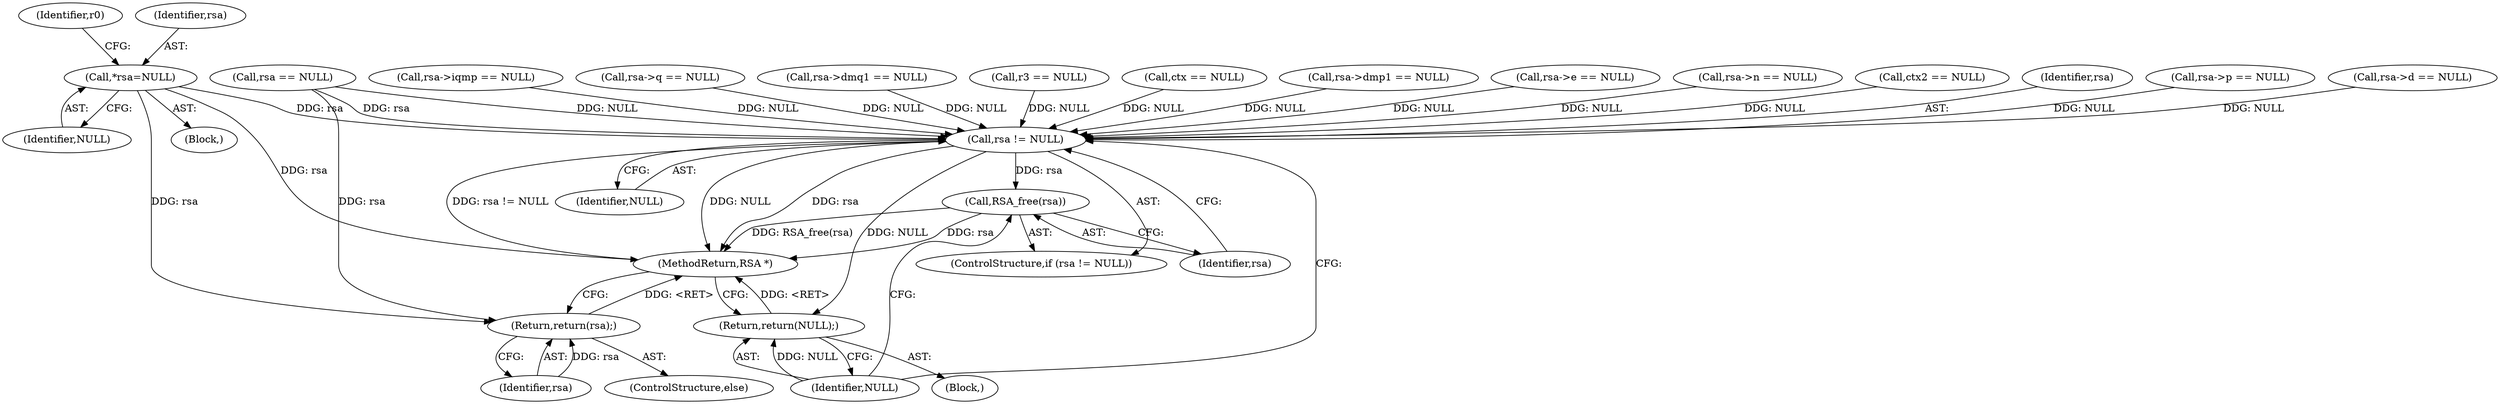 digraph "0_openssl_db82b8f9bd432a59aea8e1014694e15fc457c2bb@pointer" {
"1000121" [label="(Call,*rsa=NULL)"];
"1000589" [label="(Call,rsa != NULL)"];
"1000592" [label="(Call,RSA_free(rsa))"];
"1000594" [label="(Return,return(NULL);)"];
"1000597" [label="(Return,return(rsa);)"];
"1000596" [label="(ControlStructure,else)"];
"1000594" [label="(Return,return(NULL);)"];
"1000597" [label="(Return,return(rsa);)"];
"1000556" [label="(Call,rsa->iqmp == NULL)"];
"1000598" [label="(Identifier,rsa)"];
"1000216" [label="(Call,rsa == NULL)"];
"1000336" [label="(Call,rsa->q == NULL)"];
"1000524" [label="(Call,rsa->dmq1 == NULL)"];
"1000119" [label="(Block,)"];
"1000592" [label="(Call,RSA_free(rsa))"];
"1000126" [label="(Identifier,r0)"];
"1000196" [label="(Call,r3 == NULL)"];
"1000123" [label="(Identifier,NULL)"];
"1000165" [label="(Call,ctx == NULL)"];
"1000500" [label="(Call,rsa->dmp1 == NULL)"];
"1000226" [label="(Call,rsa->e == NULL)"];
"1000121" [label="(Call,*rsa=NULL)"];
"1000430" [label="(Call,rsa->n == NULL)"];
"1000173" [label="(Call,ctx2 == NULL)"];
"1000590" [label="(Identifier,rsa)"];
"1000591" [label="(Identifier,NULL)"];
"1000588" [label="(ControlStructure,if (rsa != NULL))"];
"1000271" [label="(Call,rsa->p == NULL)"];
"1000599" [label="(MethodReturn,RSA *)"];
"1000587" [label="(Block,)"];
"1000122" [label="(Identifier,rsa)"];
"1000595" [label="(Identifier,NULL)"];
"1000488" [label="(Call,rsa->d == NULL)"];
"1000593" [label="(Identifier,rsa)"];
"1000589" [label="(Call,rsa != NULL)"];
"1000121" -> "1000119"  [label="AST: "];
"1000121" -> "1000123"  [label="CFG: "];
"1000122" -> "1000121"  [label="AST: "];
"1000123" -> "1000121"  [label="AST: "];
"1000126" -> "1000121"  [label="CFG: "];
"1000121" -> "1000599"  [label="DDG: rsa"];
"1000121" -> "1000589"  [label="DDG: rsa"];
"1000121" -> "1000597"  [label="DDG: rsa"];
"1000589" -> "1000588"  [label="AST: "];
"1000589" -> "1000591"  [label="CFG: "];
"1000590" -> "1000589"  [label="AST: "];
"1000591" -> "1000589"  [label="AST: "];
"1000593" -> "1000589"  [label="CFG: "];
"1000595" -> "1000589"  [label="CFG: "];
"1000589" -> "1000599"  [label="DDG: rsa != NULL"];
"1000589" -> "1000599"  [label="DDG: rsa"];
"1000589" -> "1000599"  [label="DDG: NULL"];
"1000216" -> "1000589"  [label="DDG: rsa"];
"1000216" -> "1000589"  [label="DDG: NULL"];
"1000556" -> "1000589"  [label="DDG: NULL"];
"1000271" -> "1000589"  [label="DDG: NULL"];
"1000524" -> "1000589"  [label="DDG: NULL"];
"1000430" -> "1000589"  [label="DDG: NULL"];
"1000165" -> "1000589"  [label="DDG: NULL"];
"1000336" -> "1000589"  [label="DDG: NULL"];
"1000226" -> "1000589"  [label="DDG: NULL"];
"1000173" -> "1000589"  [label="DDG: NULL"];
"1000196" -> "1000589"  [label="DDG: NULL"];
"1000500" -> "1000589"  [label="DDG: NULL"];
"1000488" -> "1000589"  [label="DDG: NULL"];
"1000589" -> "1000592"  [label="DDG: rsa"];
"1000589" -> "1000594"  [label="DDG: NULL"];
"1000592" -> "1000588"  [label="AST: "];
"1000592" -> "1000593"  [label="CFG: "];
"1000593" -> "1000592"  [label="AST: "];
"1000595" -> "1000592"  [label="CFG: "];
"1000592" -> "1000599"  [label="DDG: RSA_free(rsa)"];
"1000592" -> "1000599"  [label="DDG: rsa"];
"1000594" -> "1000587"  [label="AST: "];
"1000594" -> "1000595"  [label="CFG: "];
"1000595" -> "1000594"  [label="AST: "];
"1000599" -> "1000594"  [label="CFG: "];
"1000594" -> "1000599"  [label="DDG: <RET>"];
"1000595" -> "1000594"  [label="DDG: NULL"];
"1000597" -> "1000596"  [label="AST: "];
"1000597" -> "1000598"  [label="CFG: "];
"1000598" -> "1000597"  [label="AST: "];
"1000599" -> "1000597"  [label="CFG: "];
"1000597" -> "1000599"  [label="DDG: <RET>"];
"1000598" -> "1000597"  [label="DDG: rsa"];
"1000216" -> "1000597"  [label="DDG: rsa"];
}
